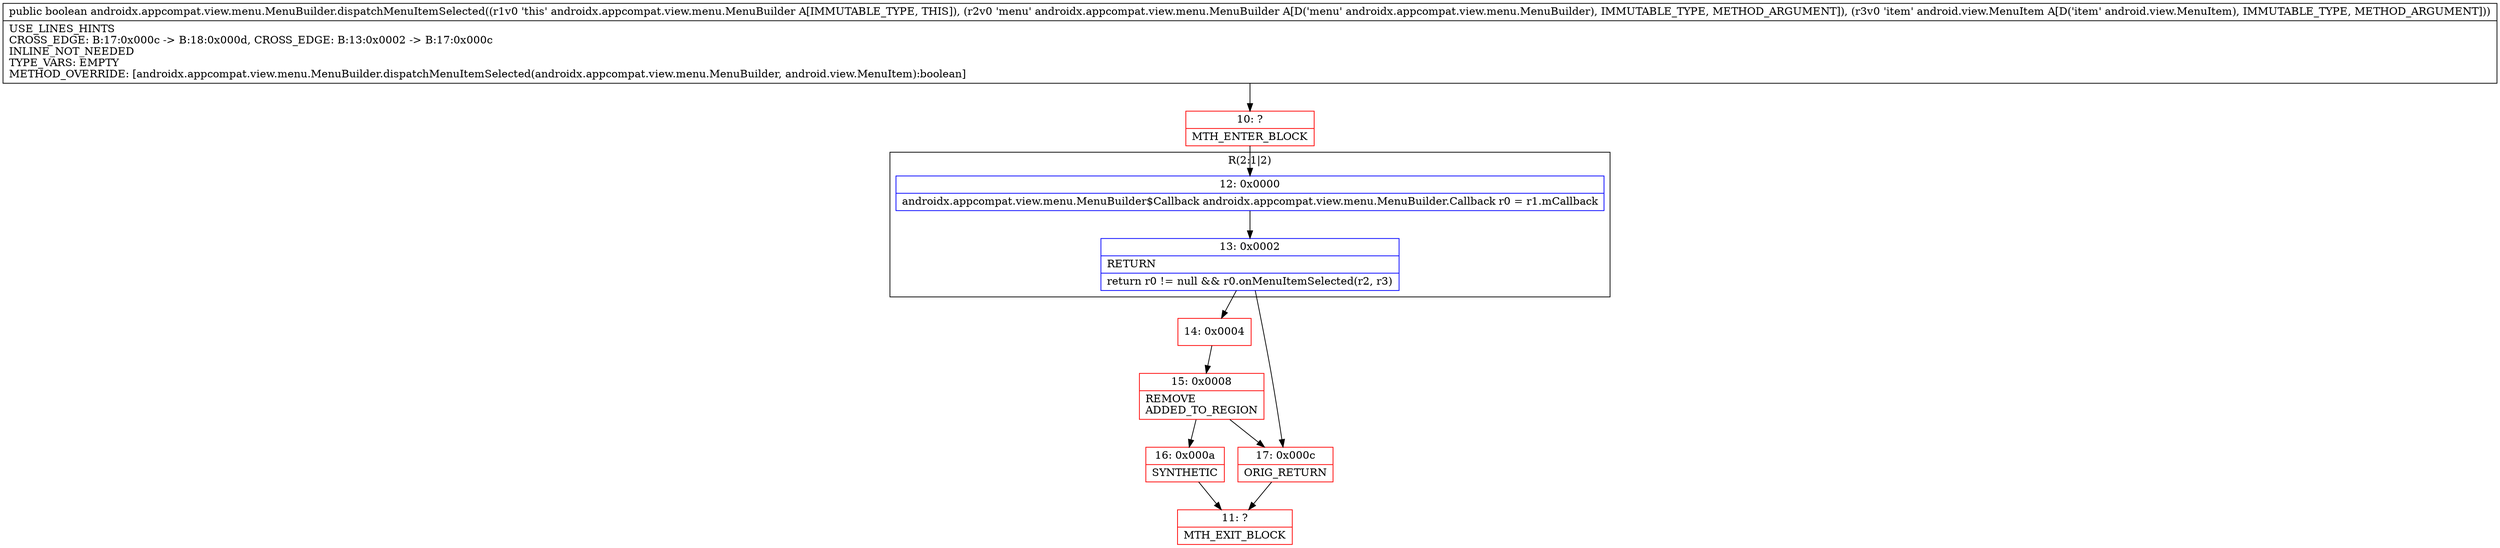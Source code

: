 digraph "CFG forandroidx.appcompat.view.menu.MenuBuilder.dispatchMenuItemSelected(Landroidx\/appcompat\/view\/menu\/MenuBuilder;Landroid\/view\/MenuItem;)Z" {
subgraph cluster_Region_2104817215 {
label = "R(2:1|2)";
node [shape=record,color=blue];
Node_12 [shape=record,label="{12\:\ 0x0000|androidx.appcompat.view.menu.MenuBuilder$Callback androidx.appcompat.view.menu.MenuBuilder.Callback r0 = r1.mCallback\l}"];
Node_13 [shape=record,label="{13\:\ 0x0002|RETURN\l|return r0 != null && r0.onMenuItemSelected(r2, r3)\l}"];
}
Node_10 [shape=record,color=red,label="{10\:\ ?|MTH_ENTER_BLOCK\l}"];
Node_14 [shape=record,color=red,label="{14\:\ 0x0004}"];
Node_15 [shape=record,color=red,label="{15\:\ 0x0008|REMOVE\lADDED_TO_REGION\l}"];
Node_16 [shape=record,color=red,label="{16\:\ 0x000a|SYNTHETIC\l}"];
Node_11 [shape=record,color=red,label="{11\:\ ?|MTH_EXIT_BLOCK\l}"];
Node_17 [shape=record,color=red,label="{17\:\ 0x000c|ORIG_RETURN\l}"];
MethodNode[shape=record,label="{public boolean androidx.appcompat.view.menu.MenuBuilder.dispatchMenuItemSelected((r1v0 'this' androidx.appcompat.view.menu.MenuBuilder A[IMMUTABLE_TYPE, THIS]), (r2v0 'menu' androidx.appcompat.view.menu.MenuBuilder A[D('menu' androidx.appcompat.view.menu.MenuBuilder), IMMUTABLE_TYPE, METHOD_ARGUMENT]), (r3v0 'item' android.view.MenuItem A[D('item' android.view.MenuItem), IMMUTABLE_TYPE, METHOD_ARGUMENT]))  | USE_LINES_HINTS\lCROSS_EDGE: B:17:0x000c \-\> B:18:0x000d, CROSS_EDGE: B:13:0x0002 \-\> B:17:0x000c\lINLINE_NOT_NEEDED\lTYPE_VARS: EMPTY\lMETHOD_OVERRIDE: [androidx.appcompat.view.menu.MenuBuilder.dispatchMenuItemSelected(androidx.appcompat.view.menu.MenuBuilder, android.view.MenuItem):boolean]\l}"];
MethodNode -> Node_10;Node_12 -> Node_13;
Node_13 -> Node_14;
Node_13 -> Node_17;
Node_10 -> Node_12;
Node_14 -> Node_15;
Node_15 -> Node_16;
Node_15 -> Node_17;
Node_16 -> Node_11;
Node_17 -> Node_11;
}

